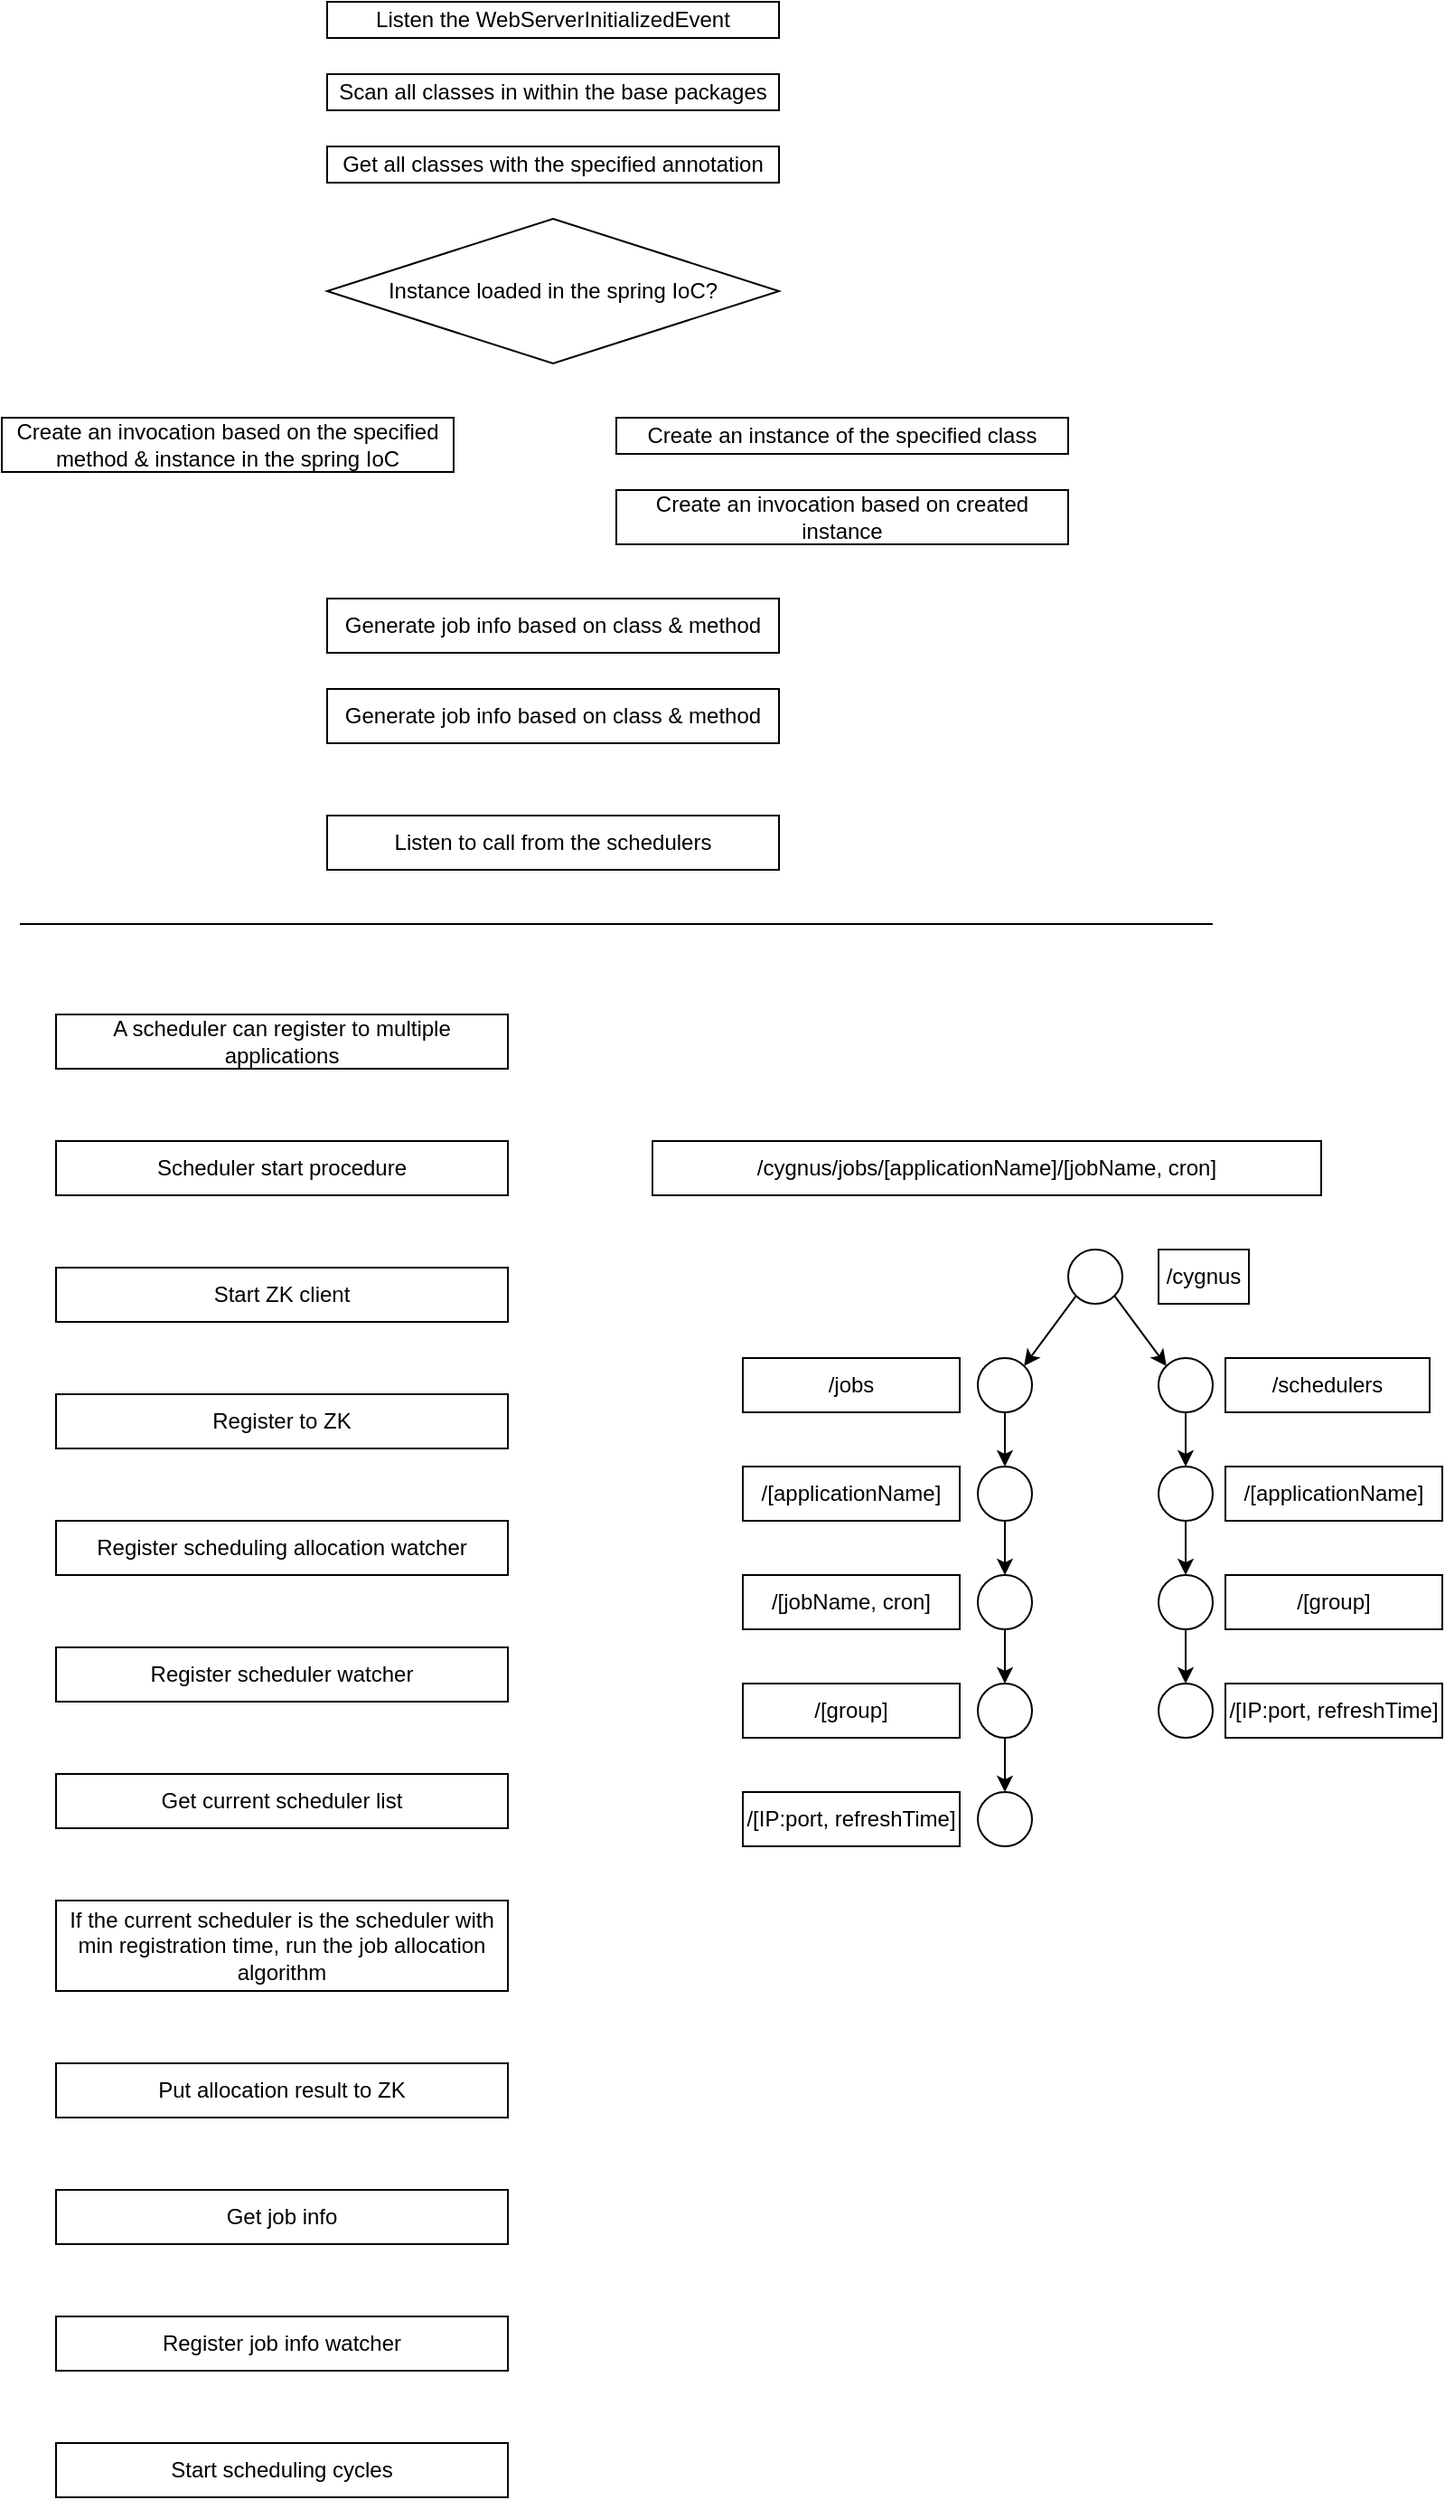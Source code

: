 <mxfile version="21.6.9" type="github">
  <diagram name="第 1 页" id="5EeTXoFenc_YiNX9l1NI">
    <mxGraphModel dx="830" dy="449" grid="1" gridSize="10" guides="1" tooltips="1" connect="1" arrows="1" fold="1" page="1" pageScale="1" pageWidth="827" pageHeight="1169" math="0" shadow="0">
      <root>
        <mxCell id="0" />
        <mxCell id="1" parent="0" />
        <mxCell id="MFsD-34qDo7G34yyTd13-1" value="Listen the&amp;nbsp;WebServerInitializedEvent" style="rounded=0;whiteSpace=wrap;html=1;" parent="1" vertex="1">
          <mxGeometry x="220" y="50" width="250" height="20" as="geometry" />
        </mxCell>
        <mxCell id="MFsD-34qDo7G34yyTd13-4" value="Scan all classes in within the base packages" style="rounded=0;whiteSpace=wrap;html=1;" parent="1" vertex="1">
          <mxGeometry x="220" y="90" width="250" height="20" as="geometry" />
        </mxCell>
        <mxCell id="MFsD-34qDo7G34yyTd13-5" value="Get all classes with the specified annotation" style="rounded=0;whiteSpace=wrap;html=1;" parent="1" vertex="1">
          <mxGeometry x="220" y="130" width="250" height="20" as="geometry" />
        </mxCell>
        <mxCell id="W75cND2qvZO_ZwM8Ezsm-1" value="Create an invocation based on the specified method &amp;amp; instance in the spring IoC" style="rounded=0;whiteSpace=wrap;html=1;" parent="1" vertex="1">
          <mxGeometry x="40" y="280" width="250" height="30" as="geometry" />
        </mxCell>
        <mxCell id="W75cND2qvZO_ZwM8Ezsm-2" value="Instance loaded in the spring IoC?" style="rhombus;whiteSpace=wrap;html=1;" parent="1" vertex="1">
          <mxGeometry x="220" y="170" width="250" height="80" as="geometry" />
        </mxCell>
        <mxCell id="W75cND2qvZO_ZwM8Ezsm-3" value="Create an instance of the specified class" style="rounded=0;whiteSpace=wrap;html=1;" parent="1" vertex="1">
          <mxGeometry x="380" y="280" width="250" height="20" as="geometry" />
        </mxCell>
        <mxCell id="W75cND2qvZO_ZwM8Ezsm-4" value="Create an invocation based on created instance" style="rounded=0;whiteSpace=wrap;html=1;" parent="1" vertex="1">
          <mxGeometry x="380" y="320" width="250" height="30" as="geometry" />
        </mxCell>
        <mxCell id="W75cND2qvZO_ZwM8Ezsm-5" value="Generate job info based on class &amp;amp; method" style="rounded=0;whiteSpace=wrap;html=1;" parent="1" vertex="1">
          <mxGeometry x="220" y="380" width="250" height="30" as="geometry" />
        </mxCell>
        <mxCell id="W75cND2qvZO_ZwM8Ezsm-10" value="Listen to call from the schedulers" style="rounded=0;whiteSpace=wrap;html=1;" parent="1" vertex="1">
          <mxGeometry x="220" y="500" width="250" height="30" as="geometry" />
        </mxCell>
        <mxCell id="DGsf9-MeSTJs5lk7nA3e-1" value="Generate job info based on class &amp;amp; method" style="rounded=0;whiteSpace=wrap;html=1;" parent="1" vertex="1">
          <mxGeometry x="220" y="430" width="250" height="30" as="geometry" />
        </mxCell>
        <mxCell id="4Q25WiTdi54f8AYO-q5Q-1" value="Scheduler start procedure" style="rounded=0;whiteSpace=wrap;html=1;" parent="1" vertex="1">
          <mxGeometry x="70" y="680" width="250" height="30" as="geometry" />
        </mxCell>
        <mxCell id="4Q25WiTdi54f8AYO-q5Q-2" value="" style="endArrow=none;html=1;rounded=0;" parent="1" edge="1">
          <mxGeometry width="50" height="50" relative="1" as="geometry">
            <mxPoint x="50" y="560" as="sourcePoint" />
            <mxPoint x="710" y="560" as="targetPoint" />
          </mxGeometry>
        </mxCell>
        <mxCell id="4Q25WiTdi54f8AYO-q5Q-3" value="Start ZK client" style="rounded=0;whiteSpace=wrap;html=1;" parent="1" vertex="1">
          <mxGeometry x="70" y="750" width="250" height="30" as="geometry" />
        </mxCell>
        <mxCell id="4Q25WiTdi54f8AYO-q5Q-4" value="Get current scheduler list" style="rounded=0;whiteSpace=wrap;html=1;" parent="1" vertex="1">
          <mxGeometry x="70" y="1030" width="250" height="30" as="geometry" />
        </mxCell>
        <mxCell id="4Q25WiTdi54f8AYO-q5Q-5" value="If the current scheduler is the scheduler with min registration time, run the job allocation algorithm" style="rounded=0;whiteSpace=wrap;html=1;" parent="1" vertex="1">
          <mxGeometry x="70" y="1100" width="250" height="50" as="geometry" />
        </mxCell>
        <mxCell id="4Q25WiTdi54f8AYO-q5Q-6" value="Register scheduler watcher" style="rounded=0;whiteSpace=wrap;html=1;" parent="1" vertex="1">
          <mxGeometry x="70" y="960" width="250" height="30" as="geometry" />
        </mxCell>
        <mxCell id="4Q25WiTdi54f8AYO-q5Q-7" value="Start scheduling cycles" style="rounded=0;whiteSpace=wrap;html=1;" parent="1" vertex="1">
          <mxGeometry x="70" y="1400" width="250" height="30" as="geometry" />
        </mxCell>
        <mxCell id="4Q25WiTdi54f8AYO-q5Q-8" value="Put allocation result to ZK" style="rounded=0;whiteSpace=wrap;html=1;" parent="1" vertex="1">
          <mxGeometry x="70" y="1190" width="250" height="30" as="geometry" />
        </mxCell>
        <mxCell id="4Q25WiTdi54f8AYO-q5Q-10" value="Register scheduling allocation watcher" style="rounded=0;whiteSpace=wrap;html=1;" parent="1" vertex="1">
          <mxGeometry x="70" y="890" width="250" height="30" as="geometry" />
        </mxCell>
        <mxCell id="4Q25WiTdi54f8AYO-q5Q-11" value="Get job info" style="rounded=0;whiteSpace=wrap;html=1;" parent="1" vertex="1">
          <mxGeometry x="70" y="1260" width="250" height="30" as="geometry" />
        </mxCell>
        <mxCell id="4Q25WiTdi54f8AYO-q5Q-12" value="Register job info watcher" style="rounded=0;whiteSpace=wrap;html=1;" parent="1" vertex="1">
          <mxGeometry x="70" y="1330" width="250" height="30" as="geometry" />
        </mxCell>
        <mxCell id="4Q25WiTdi54f8AYO-q5Q-13" value="Register to ZK" style="rounded=0;whiteSpace=wrap;html=1;" parent="1" vertex="1">
          <mxGeometry x="70" y="820" width="250" height="30" as="geometry" />
        </mxCell>
        <mxCell id="pBQQWS3VcoQOjUSulyyc-1" value="/cygnus/jobs/[applicationName]/[jobName, cron]" style="rounded=0;whiteSpace=wrap;html=1;" vertex="1" parent="1">
          <mxGeometry x="400" y="680" width="370" height="30" as="geometry" />
        </mxCell>
        <mxCell id="pBQQWS3VcoQOjUSulyyc-5" style="rounded=0;orthogonalLoop=1;jettySize=auto;html=1;exitX=0;exitY=1;exitDx=0;exitDy=0;entryX=1;entryY=0;entryDx=0;entryDy=0;" edge="1" parent="1" source="pBQQWS3VcoQOjUSulyyc-2" target="pBQQWS3VcoQOjUSulyyc-4">
          <mxGeometry relative="1" as="geometry" />
        </mxCell>
        <mxCell id="pBQQWS3VcoQOjUSulyyc-7" style="rounded=0;orthogonalLoop=1;jettySize=auto;html=1;exitX=1;exitY=1;exitDx=0;exitDy=0;entryX=0;entryY=0;entryDx=0;entryDy=0;" edge="1" parent="1" source="pBQQWS3VcoQOjUSulyyc-2" target="pBQQWS3VcoQOjUSulyyc-6">
          <mxGeometry relative="1" as="geometry" />
        </mxCell>
        <mxCell id="pBQQWS3VcoQOjUSulyyc-2" value="" style="ellipse;whiteSpace=wrap;html=1;aspect=fixed;" vertex="1" parent="1">
          <mxGeometry x="630" y="740" width="30" height="30" as="geometry" />
        </mxCell>
        <mxCell id="pBQQWS3VcoQOjUSulyyc-3" value="/cygnus" style="rounded=0;whiteSpace=wrap;html=1;" vertex="1" parent="1">
          <mxGeometry x="680" y="740" width="50" height="30" as="geometry" />
        </mxCell>
        <mxCell id="pBQQWS3VcoQOjUSulyyc-12" style="edgeStyle=orthogonalEdgeStyle;rounded=0;orthogonalLoop=1;jettySize=auto;html=1;exitX=0.5;exitY=1;exitDx=0;exitDy=0;entryX=0.5;entryY=0;entryDx=0;entryDy=0;" edge="1" parent="1" source="pBQQWS3VcoQOjUSulyyc-4" target="pBQQWS3VcoQOjUSulyyc-11">
          <mxGeometry relative="1" as="geometry" />
        </mxCell>
        <mxCell id="pBQQWS3VcoQOjUSulyyc-4" value="" style="ellipse;whiteSpace=wrap;html=1;aspect=fixed;" vertex="1" parent="1">
          <mxGeometry x="580" y="800" width="30" height="30" as="geometry" />
        </mxCell>
        <mxCell id="pBQQWS3VcoQOjUSulyyc-24" style="edgeStyle=orthogonalEdgeStyle;rounded=0;orthogonalLoop=1;jettySize=auto;html=1;exitX=0.5;exitY=1;exitDx=0;exitDy=0;entryX=0.5;entryY=0;entryDx=0;entryDy=0;" edge="1" parent="1" source="pBQQWS3VcoQOjUSulyyc-6" target="pBQQWS3VcoQOjUSulyyc-23">
          <mxGeometry relative="1" as="geometry" />
        </mxCell>
        <mxCell id="pBQQWS3VcoQOjUSulyyc-6" value="" style="ellipse;whiteSpace=wrap;html=1;aspect=fixed;" vertex="1" parent="1">
          <mxGeometry x="680" y="800" width="30" height="30" as="geometry" />
        </mxCell>
        <mxCell id="pBQQWS3VcoQOjUSulyyc-8" value="/jobs" style="rounded=0;whiteSpace=wrap;html=1;" vertex="1" parent="1">
          <mxGeometry x="450" y="800" width="120" height="30" as="geometry" />
        </mxCell>
        <mxCell id="pBQQWS3VcoQOjUSulyyc-10" value="/schedulers" style="rounded=0;whiteSpace=wrap;html=1;" vertex="1" parent="1">
          <mxGeometry x="717" y="800" width="113" height="30" as="geometry" />
        </mxCell>
        <mxCell id="pBQQWS3VcoQOjUSulyyc-15" style="edgeStyle=orthogonalEdgeStyle;rounded=0;orthogonalLoop=1;jettySize=auto;html=1;exitX=0.5;exitY=1;exitDx=0;exitDy=0;entryX=0.5;entryY=0;entryDx=0;entryDy=0;" edge="1" parent="1" source="pBQQWS3VcoQOjUSulyyc-11" target="pBQQWS3VcoQOjUSulyyc-14">
          <mxGeometry relative="1" as="geometry" />
        </mxCell>
        <mxCell id="pBQQWS3VcoQOjUSulyyc-11" value="" style="ellipse;whiteSpace=wrap;html=1;aspect=fixed;" vertex="1" parent="1">
          <mxGeometry x="580" y="860" width="30" height="30" as="geometry" />
        </mxCell>
        <mxCell id="pBQQWS3VcoQOjUSulyyc-13" value="/[applicationName]" style="rounded=0;whiteSpace=wrap;html=1;" vertex="1" parent="1">
          <mxGeometry x="450" y="860" width="120" height="30" as="geometry" />
        </mxCell>
        <mxCell id="pBQQWS3VcoQOjUSulyyc-18" style="edgeStyle=orthogonalEdgeStyle;rounded=0;orthogonalLoop=1;jettySize=auto;html=1;exitX=0.5;exitY=1;exitDx=0;exitDy=0;entryX=0.5;entryY=0;entryDx=0;entryDy=0;" edge="1" parent="1" source="pBQQWS3VcoQOjUSulyyc-14" target="pBQQWS3VcoQOjUSulyyc-17">
          <mxGeometry relative="1" as="geometry" />
        </mxCell>
        <mxCell id="pBQQWS3VcoQOjUSulyyc-14" value="" style="ellipse;whiteSpace=wrap;html=1;aspect=fixed;" vertex="1" parent="1">
          <mxGeometry x="580" y="920" width="30" height="30" as="geometry" />
        </mxCell>
        <mxCell id="pBQQWS3VcoQOjUSulyyc-16" value="/[jobName, cron]" style="rounded=0;whiteSpace=wrap;html=1;" vertex="1" parent="1">
          <mxGeometry x="450" y="920" width="120" height="30" as="geometry" />
        </mxCell>
        <mxCell id="pBQQWS3VcoQOjUSulyyc-21" style="edgeStyle=orthogonalEdgeStyle;rounded=0;orthogonalLoop=1;jettySize=auto;html=1;exitX=0.5;exitY=1;exitDx=0;exitDy=0;entryX=0.5;entryY=0;entryDx=0;entryDy=0;" edge="1" parent="1" source="pBQQWS3VcoQOjUSulyyc-17" target="pBQQWS3VcoQOjUSulyyc-20">
          <mxGeometry relative="1" as="geometry" />
        </mxCell>
        <mxCell id="pBQQWS3VcoQOjUSulyyc-17" value="" style="ellipse;whiteSpace=wrap;html=1;aspect=fixed;" vertex="1" parent="1">
          <mxGeometry x="580" y="980" width="30" height="30" as="geometry" />
        </mxCell>
        <mxCell id="pBQQWS3VcoQOjUSulyyc-19" value="/[group]" style="rounded=0;whiteSpace=wrap;html=1;" vertex="1" parent="1">
          <mxGeometry x="450" y="980" width="120" height="30" as="geometry" />
        </mxCell>
        <mxCell id="pBQQWS3VcoQOjUSulyyc-20" value="" style="ellipse;whiteSpace=wrap;html=1;aspect=fixed;" vertex="1" parent="1">
          <mxGeometry x="580" y="1040" width="30" height="30" as="geometry" />
        </mxCell>
        <mxCell id="pBQQWS3VcoQOjUSulyyc-22" value="/[IP:port, refreshTime]" style="rounded=0;whiteSpace=wrap;html=1;" vertex="1" parent="1">
          <mxGeometry x="450" y="1040" width="120" height="30" as="geometry" />
        </mxCell>
        <mxCell id="pBQQWS3VcoQOjUSulyyc-28" style="edgeStyle=orthogonalEdgeStyle;rounded=0;orthogonalLoop=1;jettySize=auto;html=1;exitX=0.5;exitY=1;exitDx=0;exitDy=0;entryX=0.5;entryY=0;entryDx=0;entryDy=0;" edge="1" parent="1" source="pBQQWS3VcoQOjUSulyyc-23" target="pBQQWS3VcoQOjUSulyyc-26">
          <mxGeometry relative="1" as="geometry" />
        </mxCell>
        <mxCell id="pBQQWS3VcoQOjUSulyyc-23" value="" style="ellipse;whiteSpace=wrap;html=1;aspect=fixed;" vertex="1" parent="1">
          <mxGeometry x="680" y="860" width="30" height="30" as="geometry" />
        </mxCell>
        <mxCell id="pBQQWS3VcoQOjUSulyyc-25" value="/[applicationName]" style="rounded=0;whiteSpace=wrap;html=1;" vertex="1" parent="1">
          <mxGeometry x="717" y="860" width="120" height="30" as="geometry" />
        </mxCell>
        <mxCell id="pBQQWS3VcoQOjUSulyyc-31" style="edgeStyle=orthogonalEdgeStyle;rounded=0;orthogonalLoop=1;jettySize=auto;html=1;exitX=0.5;exitY=1;exitDx=0;exitDy=0;entryX=0.5;entryY=0;entryDx=0;entryDy=0;" edge="1" parent="1" source="pBQQWS3VcoQOjUSulyyc-26" target="pBQQWS3VcoQOjUSulyyc-30">
          <mxGeometry relative="1" as="geometry" />
        </mxCell>
        <mxCell id="pBQQWS3VcoQOjUSulyyc-26" value="" style="ellipse;whiteSpace=wrap;html=1;aspect=fixed;" vertex="1" parent="1">
          <mxGeometry x="680" y="920" width="30" height="30" as="geometry" />
        </mxCell>
        <mxCell id="pBQQWS3VcoQOjUSulyyc-27" value="/[group]" style="rounded=0;whiteSpace=wrap;html=1;" vertex="1" parent="1">
          <mxGeometry x="717" y="920" width="120" height="30" as="geometry" />
        </mxCell>
        <mxCell id="pBQQWS3VcoQOjUSulyyc-30" value="" style="ellipse;whiteSpace=wrap;html=1;aspect=fixed;" vertex="1" parent="1">
          <mxGeometry x="680" y="980" width="30" height="30" as="geometry" />
        </mxCell>
        <mxCell id="pBQQWS3VcoQOjUSulyyc-32" value="/[IP:port, refreshTime]" style="rounded=0;whiteSpace=wrap;html=1;" vertex="1" parent="1">
          <mxGeometry x="717" y="980" width="120" height="30" as="geometry" />
        </mxCell>
        <mxCell id="pBQQWS3VcoQOjUSulyyc-33" value="A scheduler can register to multiple applications" style="rounded=0;whiteSpace=wrap;html=1;" vertex="1" parent="1">
          <mxGeometry x="70" y="610" width="250" height="30" as="geometry" />
        </mxCell>
      </root>
    </mxGraphModel>
  </diagram>
</mxfile>
